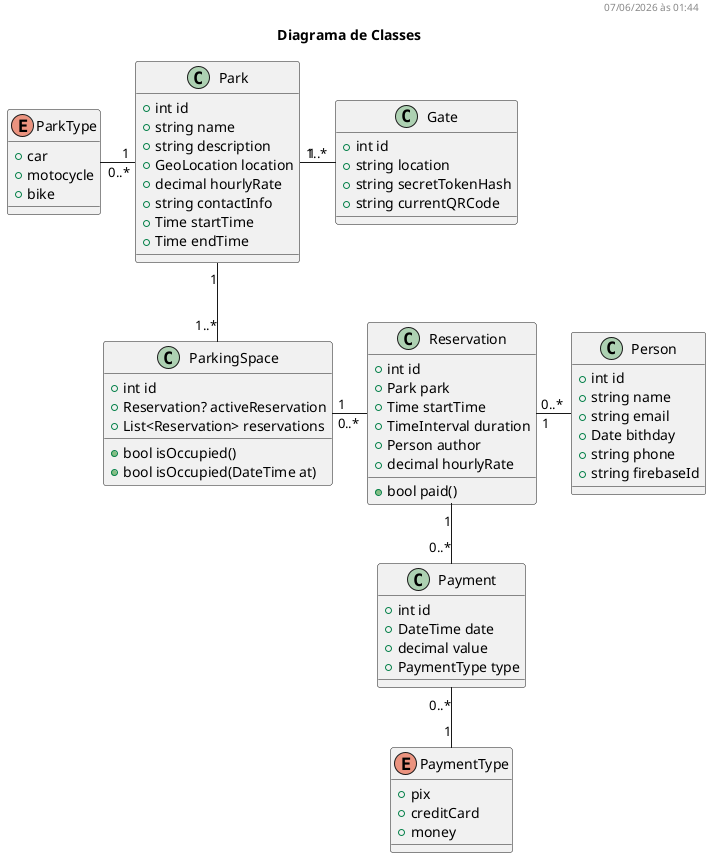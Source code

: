 @startuml

header %date("dd/MM/yyyy' às 'HH:mm")
title Diagrama de Classes

class Park {
    +int id
    +string name
    +string description
    +GeoLocation location
    +decimal hourlyRate
    +string contactInfo
    +Time startTime
    +Time endTime
}

enum ParkType {
    +car
    +motocycle
    +bike
}

class Gate {
    +int id
    'ip address
    +string location
    +string secretTokenHash
    +string currentQRCode
}

Park "1" -r- "1..*" Gate
Park "0..*" -left- "    1" ParkType
Park "1" -- "1..*" ParkingSpace

class ParkingSpace {
    +int id
    +Reservation? activeReservation
    + List<Reservation> reservations

    +bool isOccupied()
    +bool isOccupied(DateTime at)
}

ParkingSpace "1    " -r- "0..*" Reservation

class Reservation {
    +int id
    +Park park
    +Time startTime
    +TimeInterval duration
    +Person author
    +decimal hourlyRate
    +bool paid()
}

Reservation "1" -- "0..*" Payment

class Payment {
    +int id
    +DateTime date
    +decimal value
    +PaymentType type
}

Payment "0..*" -- "1" PaymentType

enum PaymentType {
    +pix
    +creditCard
    +money
}

Person "1    " -l- "0..*" Reservation

class Person {
    +int id
    +string name
    +string email
    +Date bithday
    +string phone
    +string firebaseId
}


@enduml